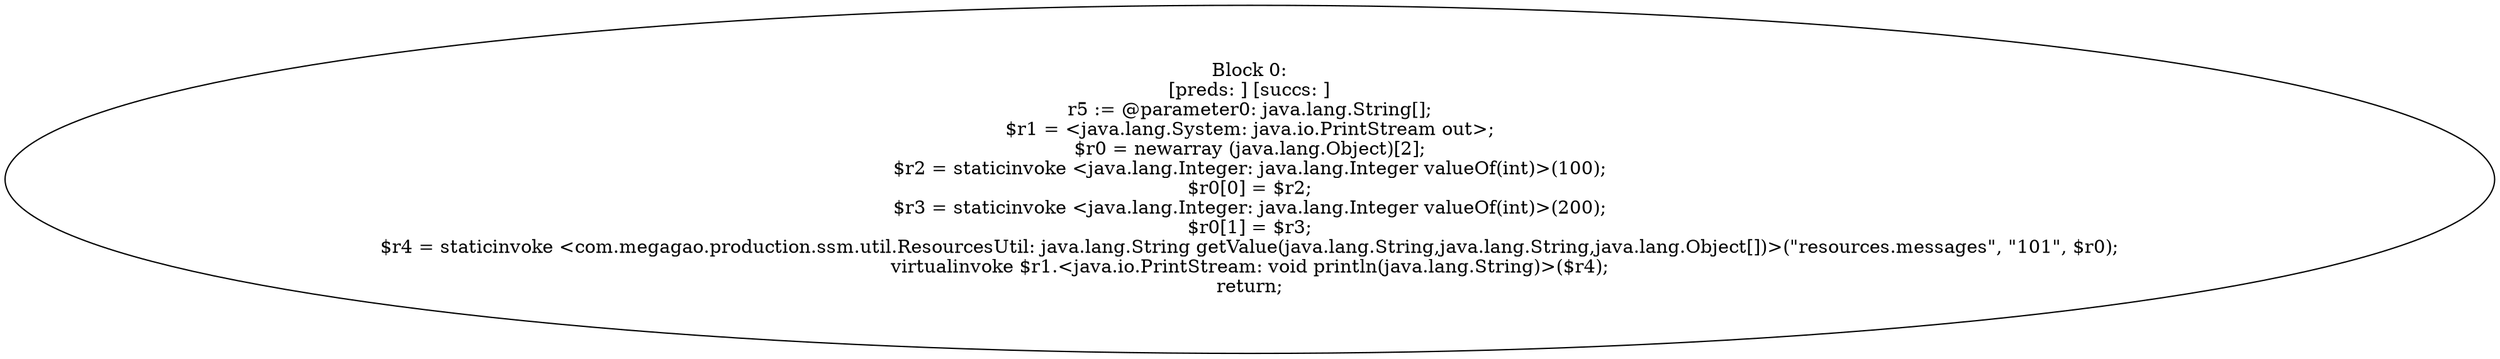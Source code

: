 digraph "unitGraph" {
    "Block 0:
[preds: ] [succs: ]
r5 := @parameter0: java.lang.String[];
$r1 = <java.lang.System: java.io.PrintStream out>;
$r0 = newarray (java.lang.Object)[2];
$r2 = staticinvoke <java.lang.Integer: java.lang.Integer valueOf(int)>(100);
$r0[0] = $r2;
$r3 = staticinvoke <java.lang.Integer: java.lang.Integer valueOf(int)>(200);
$r0[1] = $r3;
$r4 = staticinvoke <com.megagao.production.ssm.util.ResourcesUtil: java.lang.String getValue(java.lang.String,java.lang.String,java.lang.Object[])>(\"resources.messages\", \"101\", $r0);
virtualinvoke $r1.<java.io.PrintStream: void println(java.lang.String)>($r4);
return;
"
}
